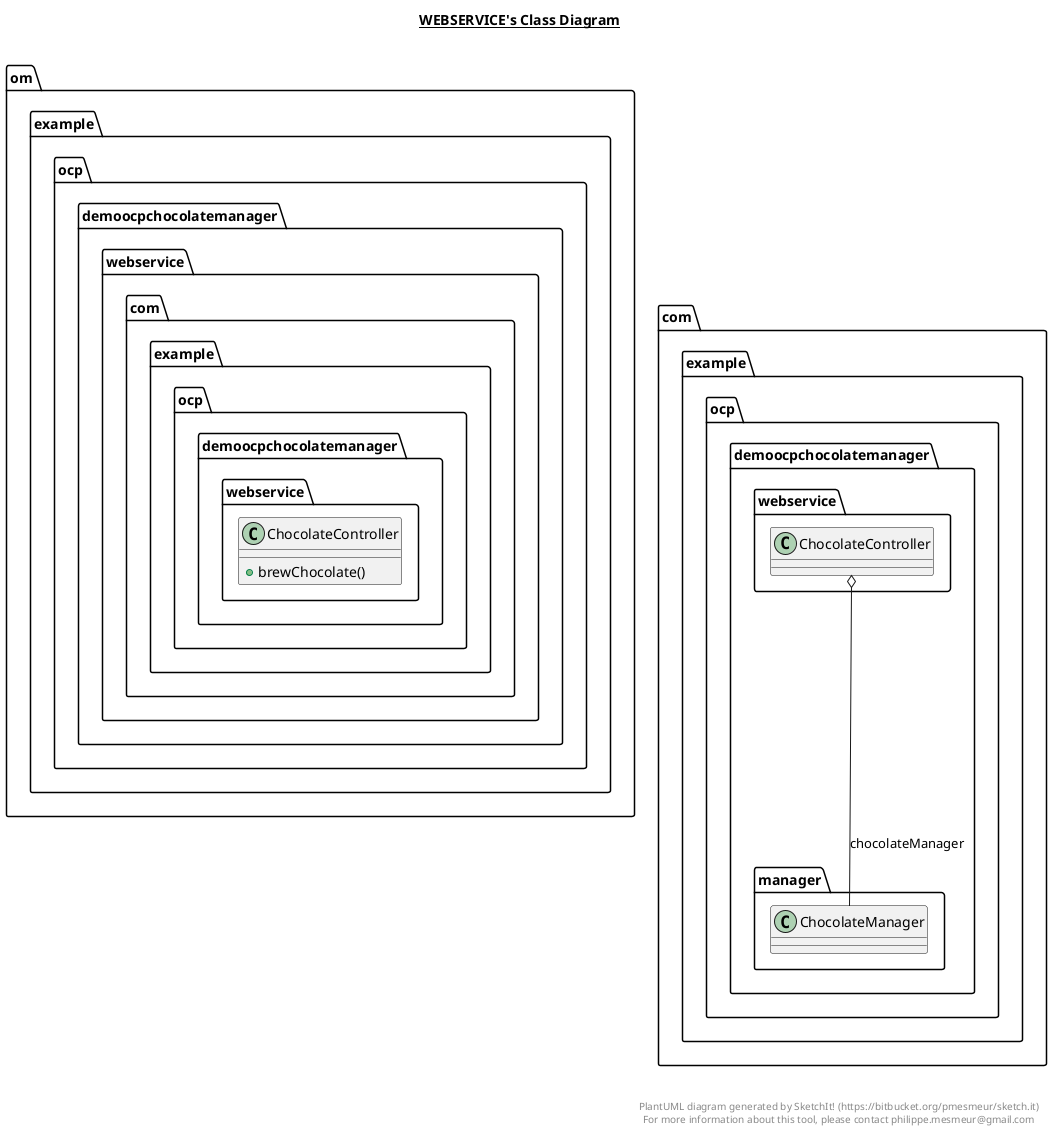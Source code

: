 @startuml

title __WEBSERVICE's Class Diagram__\n


    namespace om.example.ocp.demoocpchocolatemanager {
      namespace webservice {
        class com.example.ocp.demoocpchocolatemanager.webservice.ChocolateController {
            + brewChocolate()
        }
      }
    }

  

  com.example.ocp.demoocpchocolatemanager.webservice.ChocolateController o-- com.example.ocp.demoocpchocolatemanager.manager.ChocolateManager : chocolateManager


right footer


PlantUML diagram generated by SketchIt! (https://bitbucket.org/pmesmeur/sketch.it)
For more information about this tool, please contact philippe.mesmeur@gmail.com
endfooter

@enduml

